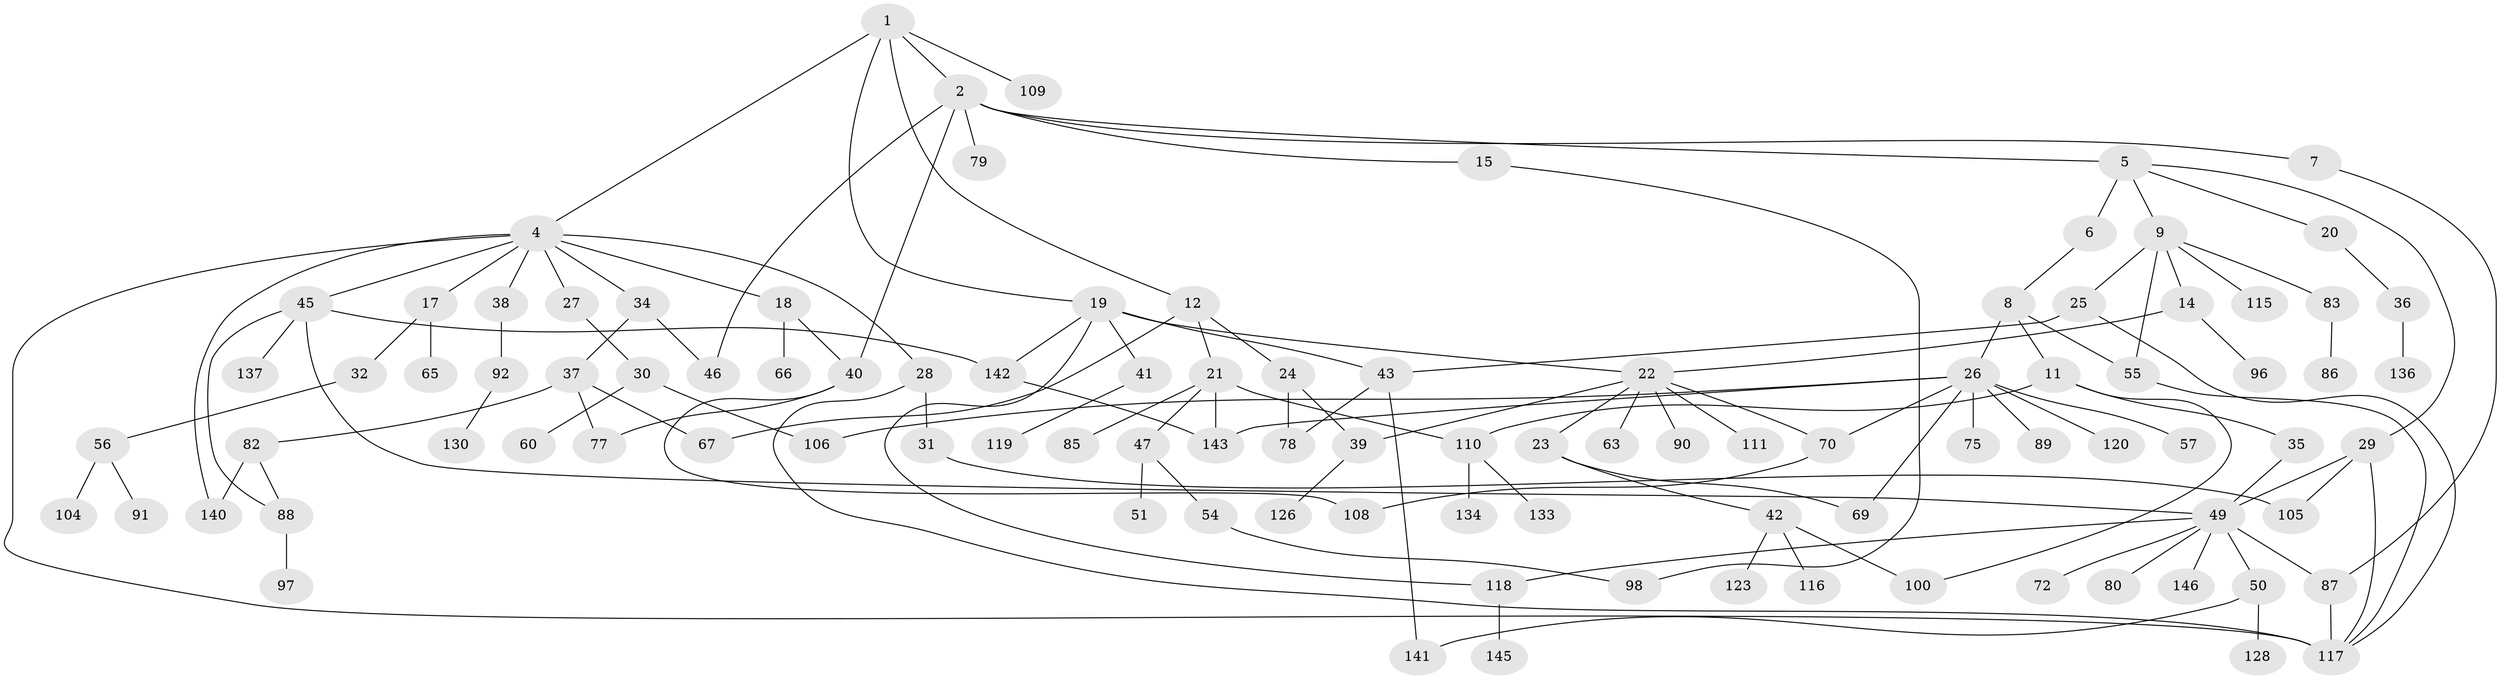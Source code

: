 // original degree distribution, {5: 0.06802721088435375, 4: 0.061224489795918366, 8: 0.013605442176870748, 6: 0.02040816326530612, 3: 0.20408163265306123, 2: 0.3197278911564626, 7: 0.013605442176870748, 1: 0.29931972789115646}
// Generated by graph-tools (version 1.1) at 2025/10/02/27/25 16:10:52]
// undirected, 102 vertices, 133 edges
graph export_dot {
graph [start="1"]
  node [color=gray90,style=filled];
  1;
  2 [super="+3"];
  4 [super="+13"];
  5 [super="+33"];
  6;
  7;
  8 [super="+10"];
  9 [super="+138"];
  11 [super="+99"];
  12 [super="+16"];
  14 [super="+73"];
  15;
  17;
  18;
  19 [super="+81"];
  20;
  21 [super="+114"];
  22 [super="+53"];
  23;
  24;
  25 [super="+76"];
  26 [super="+52"];
  27;
  28 [super="+84"];
  29 [super="+144"];
  30 [super="+59"];
  31 [super="+132"];
  32;
  34 [super="+121"];
  35 [super="+64"];
  36;
  37 [super="+61"];
  38;
  39 [super="+71"];
  40 [super="+68"];
  41 [super="+127"];
  42 [super="+103"];
  43 [super="+44"];
  45 [super="+58"];
  46;
  47 [super="+48"];
  49 [super="+62"];
  50 [super="+139"];
  51 [super="+113"];
  54;
  55 [super="+124"];
  56 [super="+74"];
  57;
  60 [super="+101"];
  63;
  65 [super="+94"];
  66;
  67 [super="+107"];
  69 [super="+102"];
  70 [super="+135"];
  72;
  75;
  77;
  78 [super="+129"];
  79;
  80;
  82 [super="+95"];
  83;
  85;
  86;
  87 [super="+112"];
  88;
  89;
  90;
  91;
  92 [super="+93"];
  96;
  97;
  98;
  100;
  104;
  105;
  106;
  108 [super="+147"];
  109;
  110 [super="+122"];
  111 [super="+131"];
  115;
  116;
  117 [super="+125"];
  118;
  119;
  120;
  123;
  126;
  128;
  130;
  133;
  134;
  136;
  137;
  140;
  141;
  142;
  143;
  145;
  146;
  1 -- 2;
  1 -- 4;
  1 -- 12;
  1 -- 19;
  1 -- 109;
  2 -- 5;
  2 -- 46;
  2 -- 7;
  2 -- 40;
  2 -- 79;
  2 -- 15;
  4 -- 18;
  4 -- 27;
  4 -- 28;
  4 -- 34;
  4 -- 45;
  4 -- 117;
  4 -- 38;
  4 -- 17;
  4 -- 140;
  5 -- 6 [weight=2];
  5 -- 9;
  5 -- 20;
  5 -- 29;
  6 -- 8;
  7 -- 87;
  8 -- 11;
  8 -- 26;
  8 -- 55;
  9 -- 14;
  9 -- 25 [weight=2];
  9 -- 83;
  9 -- 115;
  9 -- 55;
  11 -- 35;
  11 -- 100;
  11 -- 110;
  12 -- 21;
  12 -- 24;
  12 -- 67;
  14 -- 96;
  14 -- 22;
  15 -- 98;
  17 -- 32;
  17 -- 65;
  18 -- 66;
  18 -- 40;
  19 -- 22;
  19 -- 41;
  19 -- 118;
  19 -- 142;
  19 -- 43;
  20 -- 36;
  21 -- 47;
  21 -- 85;
  21 -- 110;
  21 -- 143;
  22 -- 23;
  22 -- 39;
  22 -- 63;
  22 -- 90;
  22 -- 111;
  22 -- 70;
  23 -- 42;
  23 -- 69;
  24 -- 78;
  24 -- 39;
  25 -- 43;
  25 -- 117;
  26 -- 69;
  26 -- 75;
  26 -- 120;
  26 -- 70;
  26 -- 106;
  26 -- 89;
  26 -- 57;
  26 -- 143;
  27 -- 30;
  28 -- 31;
  28 -- 117 [weight=2];
  29 -- 105;
  29 -- 117;
  29 -- 49;
  30 -- 60;
  30 -- 106;
  31 -- 105;
  32 -- 56;
  34 -- 37;
  34 -- 46;
  35 -- 49;
  36 -- 136;
  37 -- 67;
  37 -- 82;
  37 -- 77;
  38 -- 92;
  39 -- 126;
  40 -- 108;
  40 -- 77;
  41 -- 119;
  42 -- 123;
  42 -- 116;
  42 -- 100;
  43 -- 141;
  43 -- 78;
  45 -- 49;
  45 -- 88;
  45 -- 142;
  45 -- 137;
  47 -- 54;
  47 -- 51;
  49 -- 50;
  49 -- 72;
  49 -- 80;
  49 -- 146;
  49 -- 118;
  49 -- 87;
  50 -- 128;
  50 -- 141;
  54 -- 98;
  55 -- 117;
  56 -- 104;
  56 -- 91;
  70 -- 108;
  82 -- 88;
  82 -- 140;
  83 -- 86;
  87 -- 117;
  88 -- 97;
  92 -- 130;
  110 -- 133;
  110 -- 134;
  118 -- 145;
  142 -- 143;
}
